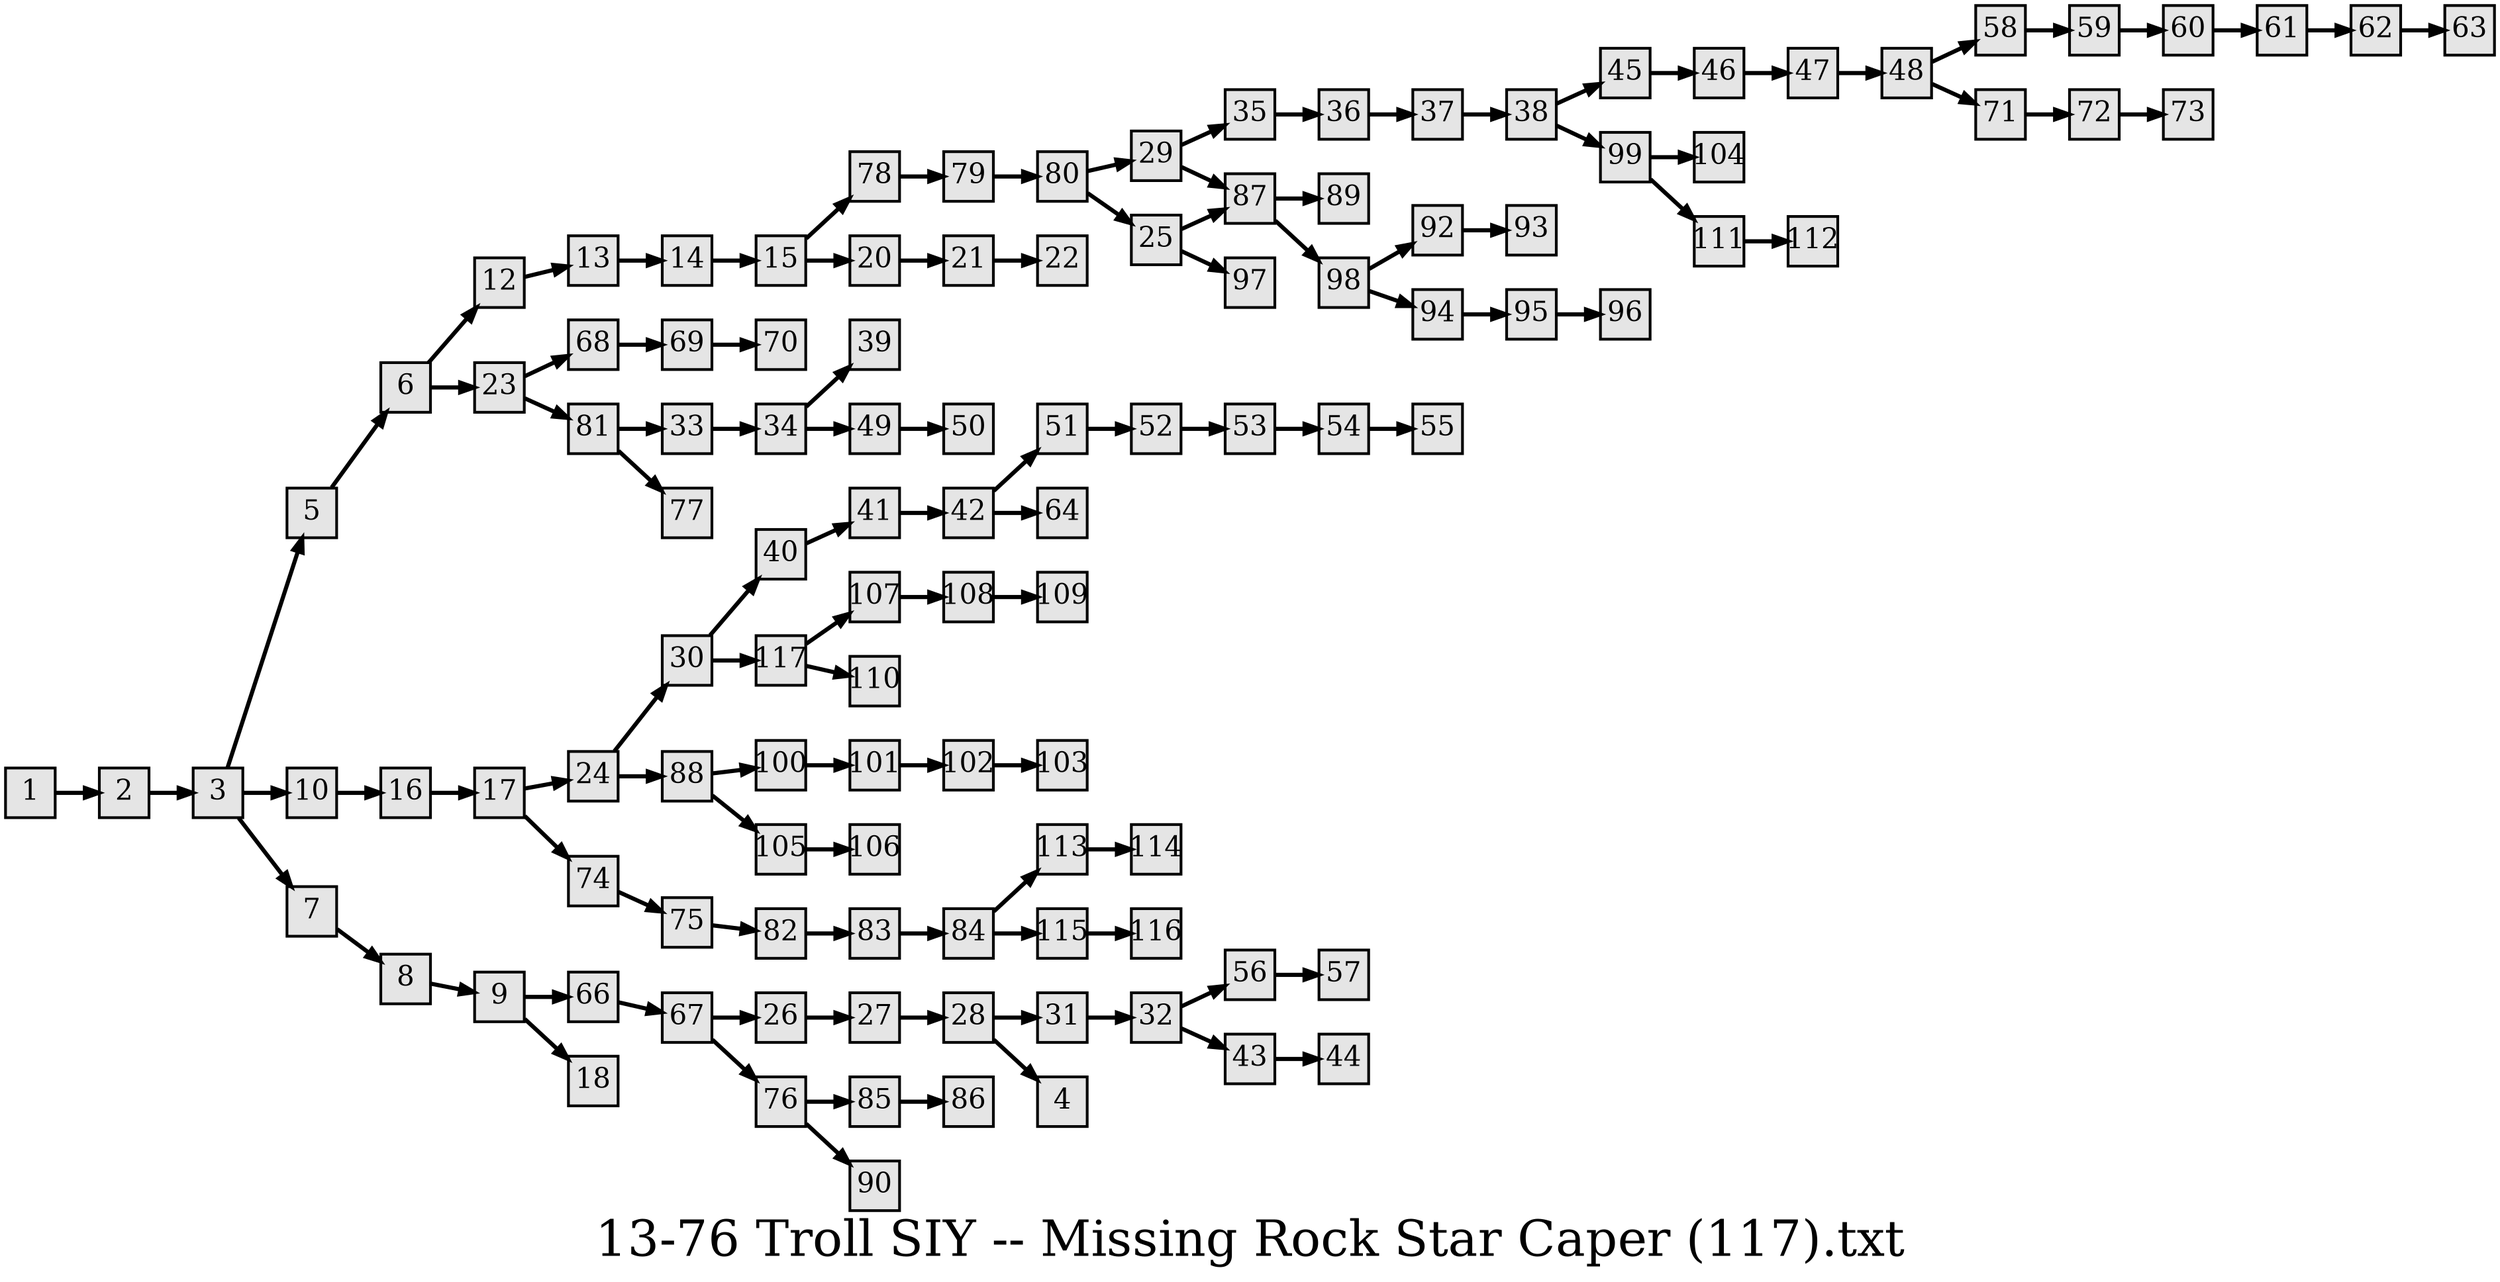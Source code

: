 digraph g{
  graph [ label="13-76 Troll SIY -- Missing Rock Star Caper (117).txt" rankdir=LR, ordering=out, fontsize=36, nodesep="0.35", ranksep="0.45"];
  node  [shape=rect, penwidth=2, fontsize=20, style=filled, fillcolor=grey90, margin="0,0", labelfloat=true, regular=true, fixedsize=true];
  edge  [labelfloat=true, penwidth=3, fontsize=12];
  1 -> 2;
  2 -> 3;
  3 -> 5;
  3 -> 10;
  3 -> 7;
  5 -> 6;
  6 -> 12;
  6 -> 23;
  7 -> 8;
  8 -> 9;
  9 -> 66;
  9 -> 18;
  10 -> 16;
  12 -> 13;
  13 -> 14;
  14 -> 15;
  15 -> 78;
  15 -> 20;
  16 -> 17;
  17 -> 24;
  17 -> 74;
  20 -> 21;
  21 -> 22;
  23 -> 68;
  23 -> 81;
  24 -> 30;
  24 -> 88;
  25 -> 87;
  25 -> 97;
  26 -> 27;
  27 -> 28;
  28 -> 31;
  28 -> 4;
  29 -> 35;
  29 -> 87;
  30 -> 40;
  30 -> 117;
  31 -> 32;
  32 -> 56;
  32 -> 43;
  33 -> 34;
  34 -> 39;
  34 -> 49;
  35 -> 36;
  36 -> 37;
  37 -> 38;
  38 -> 45;
  38 -> 99;
  40 -> 41;
  41 -> 42;
  42 -> 51;
  42 -> 64;
  43 -> 44;
  45 -> 46;
  46 -> 47;
  47 -> 48;
  48 -> 58;
  48 -> 71;
  49 -> 50;
  51 -> 52;
  52 -> 53;
  53 -> 54;
  54 -> 55;
  56 -> 57;
  58 -> 59;
  59 -> 60;
  60 -> 61;
  61 -> 62;
  62 -> 63;
  66 -> 67;
  67 -> 26;
  67 -> 76;
  68 -> 69;
  69 -> 70;
  71 -> 72;
  72 -> 73;
  74 -> 75;
  75 -> 82;
  76 -> 85;
  76 -> 90;
  78 -> 79;
  79 -> 80;
  80 -> 29;
  80 -> 25;
  81 -> 33;
  81 -> 77;
  82 -> 83;
  83 -> 84;
  84 -> 113;
  84 -> 115;
  85 -> 86;
  87 -> 89;
  87 -> 98;
  88 -> 100;
  88 -> 105;
  92 -> 93;
  94 -> 95;
  95 -> 96;
  98 -> 92;
  98 -> 94;
  99 -> 104;
  99 -> 111;
  100 -> 101;
  101 -> 102;
  102 -> 103;
  105 -> 106;
  107 -> 108;
  108 -> 109;
  111 -> 112;
  113 -> 114;
  115 -> 116;
  117 -> 107;
  117 -> 110;
}


